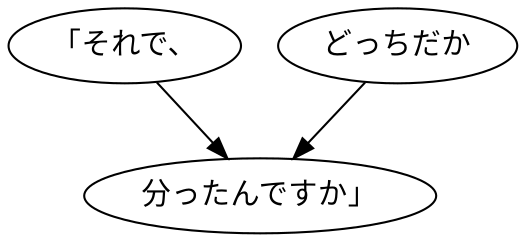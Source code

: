 digraph graph4611 {
	node0 [label="「それで、"];
	node1 [label="どっちだか"];
	node2 [label="分ったんですか」"];
	node0 -> node2;
	node1 -> node2;
}
